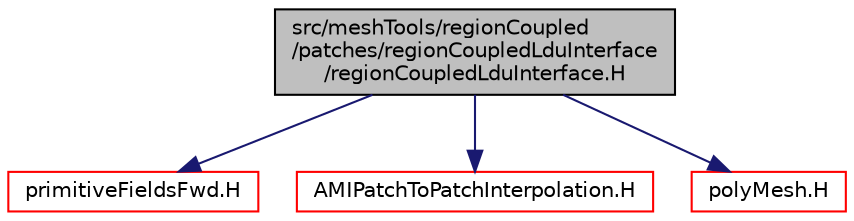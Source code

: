 digraph "src/meshTools/regionCoupled/patches/regionCoupledLduInterface/regionCoupledLduInterface.H"
{
  bgcolor="transparent";
  edge [fontname="Helvetica",fontsize="10",labelfontname="Helvetica",labelfontsize="10"];
  node [fontname="Helvetica",fontsize="10",shape=record];
  Node1 [label="src/meshTools/regionCoupled\l/patches/regionCoupledLduInterface\l/regionCoupledLduInterface.H",height=0.2,width=0.4,color="black", fillcolor="grey75", style="filled", fontcolor="black"];
  Node1 -> Node2 [color="midnightblue",fontsize="10",style="solid",fontname="Helvetica"];
  Node2 [label="primitiveFieldsFwd.H",height=0.2,width=0.4,color="red",URL="$a08290.html",tooltip="Forward declarations of the specialisations of Field<T> for scalar, vector and tensor. "];
  Node1 -> Node3 [color="midnightblue",fontsize="10",style="solid",fontname="Helvetica"];
  Node3 [label="AMIPatchToPatchInterpolation.H",height=0.2,width=0.4,color="red",URL="$a07500.html"];
  Node1 -> Node4 [color="midnightblue",fontsize="10",style="solid",fontname="Helvetica"];
  Node4 [label="polyMesh.H",height=0.2,width=0.4,color="red",URL="$a08974.html"];
}
